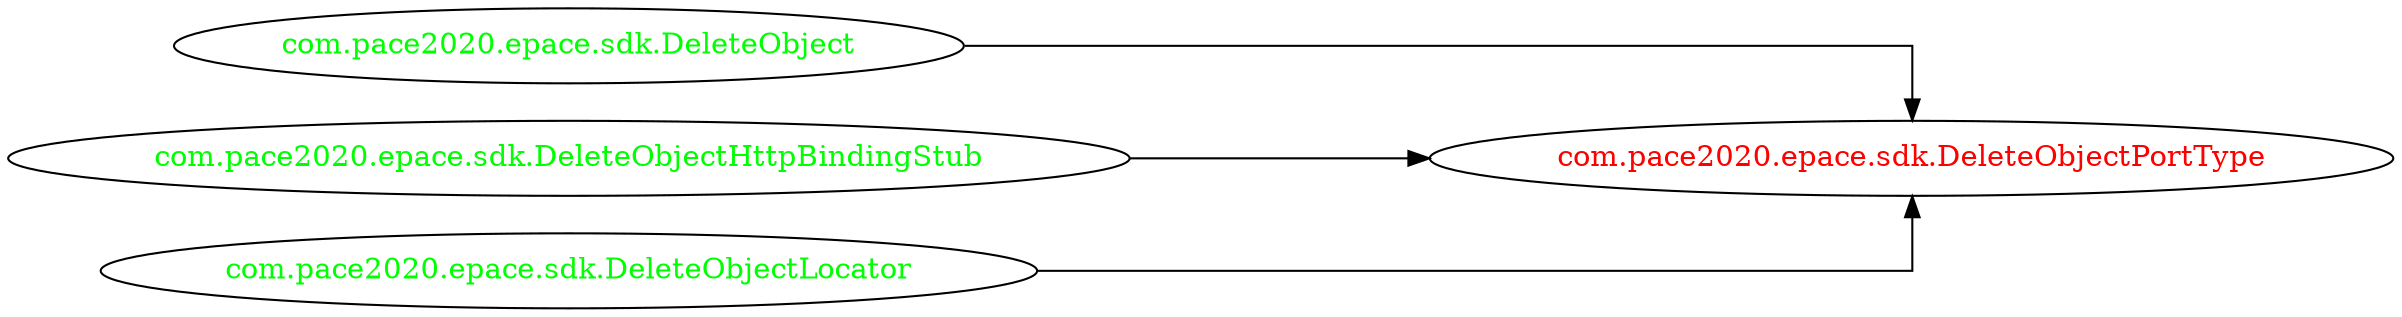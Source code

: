 digraph dependencyGraph {
 concentrate=true;
 ranksep="2.0";
 rankdir="LR"; 
 splines="ortho";
"com.pace2020.epace.sdk.DeleteObjectPortType" [fontcolor="red"];
"com.pace2020.epace.sdk.DeleteObject" [ fontcolor="green" ];
"com.pace2020.epace.sdk.DeleteObject"->"com.pace2020.epace.sdk.DeleteObjectPortType";
"com.pace2020.epace.sdk.DeleteObjectHttpBindingStub" [ fontcolor="green" ];
"com.pace2020.epace.sdk.DeleteObjectHttpBindingStub"->"com.pace2020.epace.sdk.DeleteObjectPortType";
"com.pace2020.epace.sdk.DeleteObjectLocator" [ fontcolor="green" ];
"com.pace2020.epace.sdk.DeleteObjectLocator"->"com.pace2020.epace.sdk.DeleteObjectPortType";
}